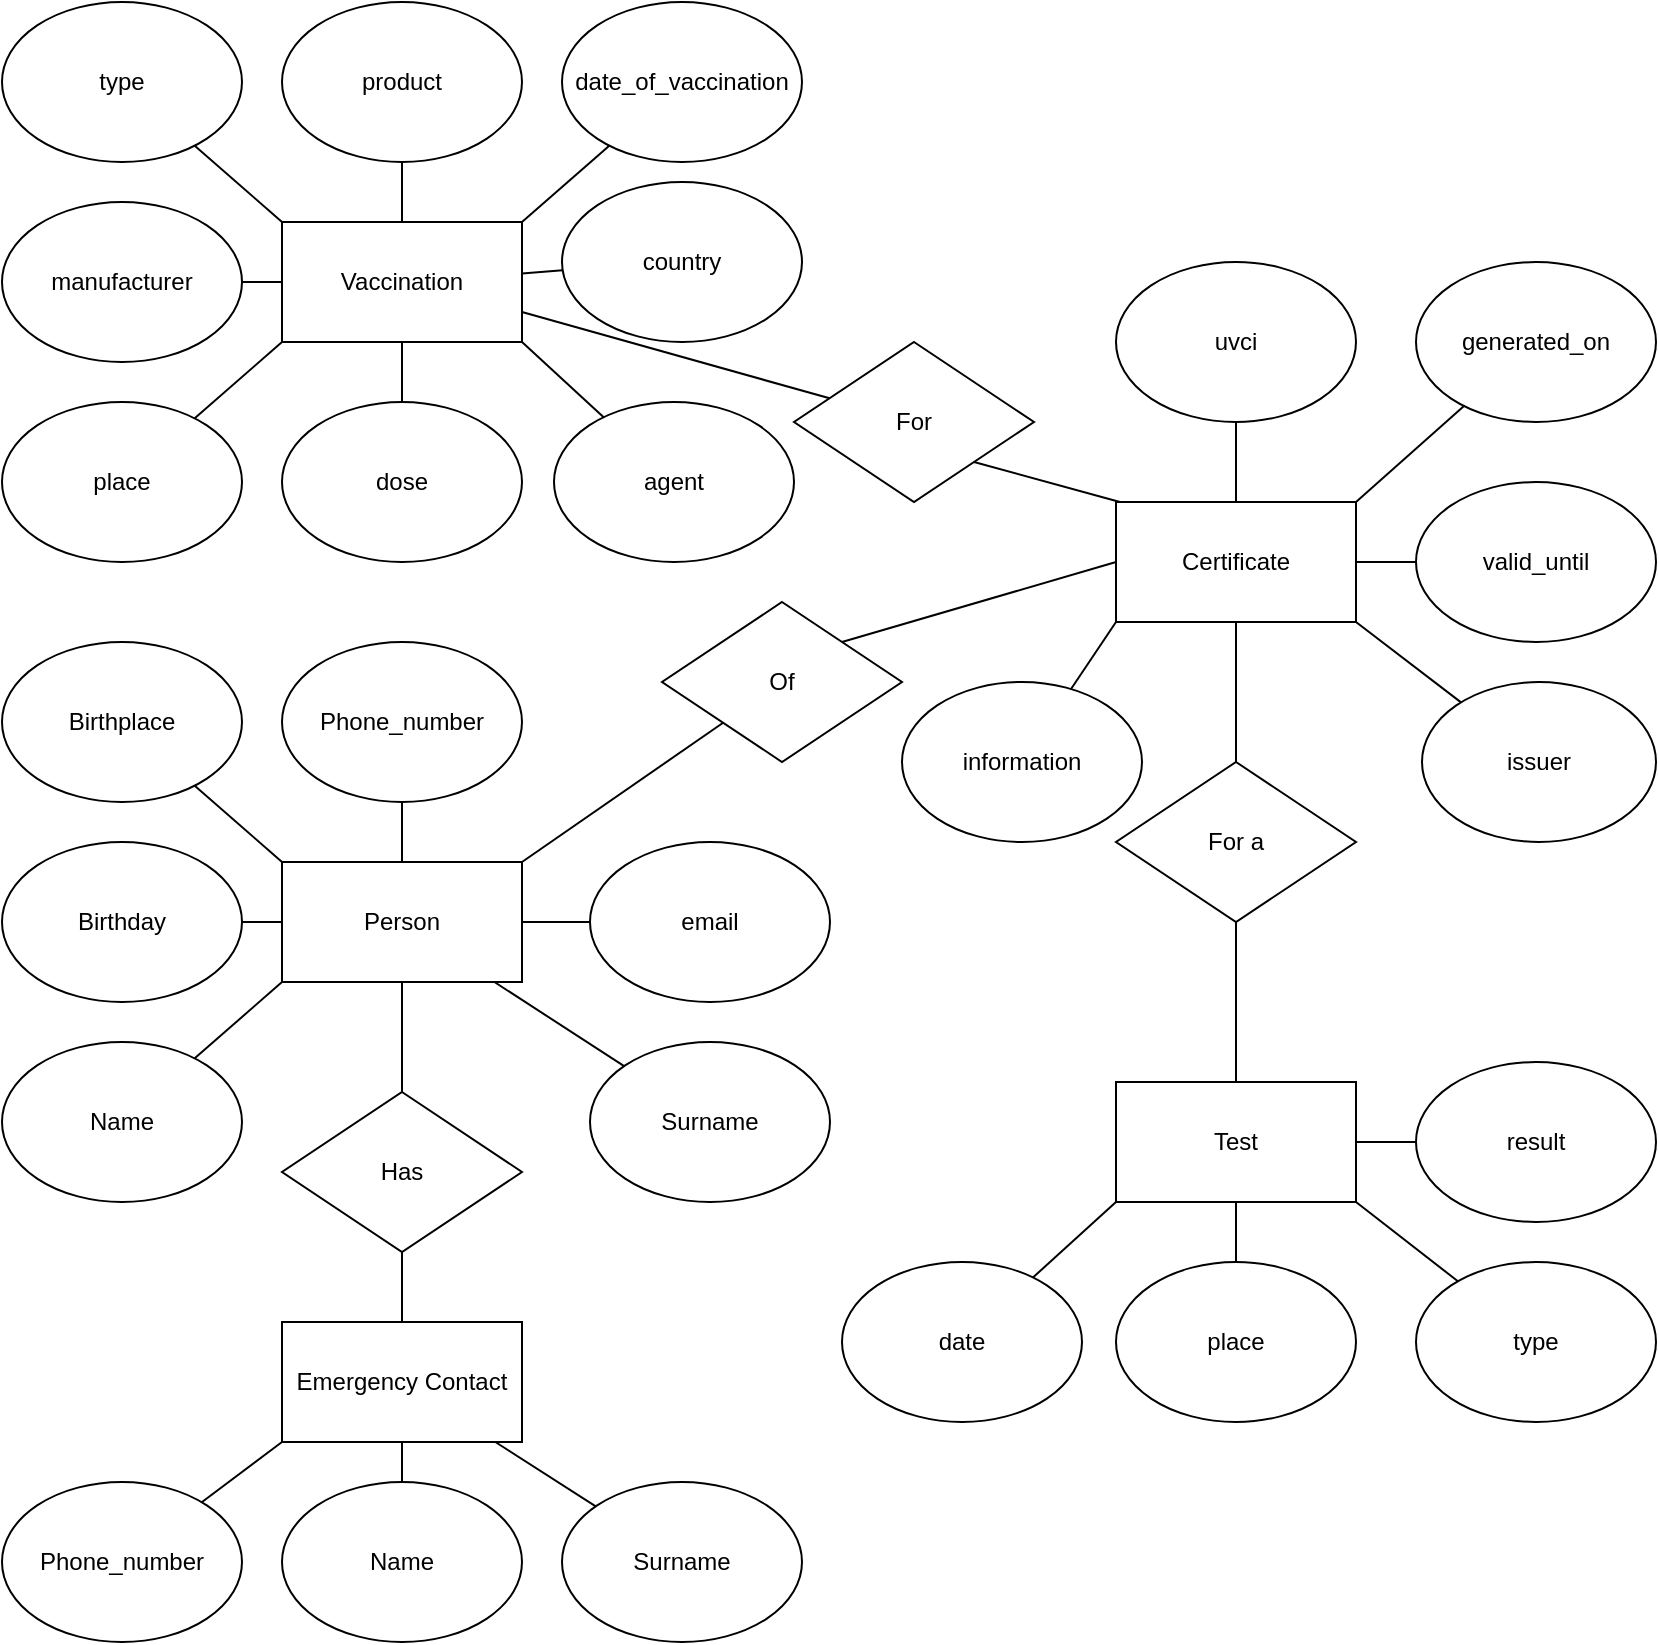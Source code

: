 <mxfile>
    <diagram id="7V-a2IfcfSSXJ5Z-wV9g" name="Pagina-1">
        <mxGraphModel dx="292" dy="558" grid="1" gridSize="10" guides="1" tooltips="1" connect="1" arrows="1" fold="1" page="1" pageScale="1" pageWidth="827" pageHeight="1169" math="0" shadow="0">
            <root>
                <mxCell id="0"/>
                <mxCell id="1" parent="0"/>
                <mxCell id="2" value="Certificate" style="rounded=0;whiteSpace=wrap;html=1;" parent="1" vertex="1">
                    <mxGeometry x="557" y="250" width="120" height="60" as="geometry"/>
                </mxCell>
                <mxCell id="4" value="" style="edgeStyle=none;html=1;endArrow=none;endFill=0;" parent="1" source="3" target="2" edge="1">
                    <mxGeometry relative="1" as="geometry"/>
                </mxCell>
                <mxCell id="3" value="uvci" style="ellipse;whiteSpace=wrap;html=1;" parent="1" vertex="1">
                    <mxGeometry x="557" y="130" width="120" height="80" as="geometry"/>
                </mxCell>
                <mxCell id="7" value="product" style="ellipse;whiteSpace=wrap;html=1;" parent="1" vertex="1">
                    <mxGeometry x="140" width="120" height="80" as="geometry"/>
                </mxCell>
                <mxCell id="11" value="" style="edgeStyle=none;html=1;endArrow=none;endFill=0;" parent="1" source="9" target="7" edge="1">
                    <mxGeometry relative="1" as="geometry"/>
                </mxCell>
                <mxCell id="36" value="" style="edgeStyle=none;html=1;endArrow=none;endFill=0;exitX=1;exitY=0.75;exitDx=0;exitDy=0;" parent="1" source="9" target="35" edge="1">
                    <mxGeometry relative="1" as="geometry"/>
                </mxCell>
                <mxCell id="9" value="&lt;span&gt;Vaccination&lt;/span&gt;" style="rounded=0;whiteSpace=wrap;html=1;" parent="1" vertex="1">
                    <mxGeometry x="140" y="110" width="120" height="60" as="geometry"/>
                </mxCell>
                <mxCell id="14" value="" style="edgeStyle=none;html=1;endArrow=none;endFill=0;entryX=0;entryY=0.5;entryDx=0;entryDy=0;" parent="1" source="13" target="9" edge="1">
                    <mxGeometry relative="1" as="geometry"/>
                </mxCell>
                <mxCell id="13" value="manufacturer" style="ellipse;whiteSpace=wrap;html=1;" parent="1" vertex="1">
                    <mxGeometry y="100" width="120" height="80" as="geometry"/>
                </mxCell>
                <mxCell id="34" value="" style="edgeStyle=none;html=1;endArrow=none;endFill=0;entryX=0;entryY=0.5;entryDx=0;entryDy=0;exitX=1;exitY=0;exitDx=0;exitDy=0;" parent="1" source="39" target="2" edge="1">
                    <mxGeometry relative="1" as="geometry">
                        <mxPoint x="501" y="360" as="sourcePoint"/>
                    </mxGeometry>
                </mxCell>
                <mxCell id="40" value="" style="edgeStyle=none;html=1;endArrow=none;endFill=0;exitX=1;exitY=0;exitDx=0;exitDy=0;" parent="1" source="15" target="39" edge="1">
                    <mxGeometry relative="1" as="geometry"/>
                </mxCell>
                <mxCell id="15" value="Person" style="rounded=0;whiteSpace=wrap;html=1;" parent="1" vertex="1">
                    <mxGeometry x="140" y="430" width="120" height="60" as="geometry"/>
                </mxCell>
                <mxCell id="23" value="" style="edgeStyle=none;html=1;endArrow=none;endFill=0;entryX=0;entryY=1;entryDx=0;entryDy=0;" parent="1" source="16" target="15" edge="1">
                    <mxGeometry relative="1" as="geometry"/>
                </mxCell>
                <mxCell id="16" value="Name&lt;span style=&quot;color: rgba(0 , 0 , 0 , 0) ; font-family: monospace ; font-size: 0px&quot;&gt;%3CmxGraphModel%3E%3Croot%3E%3CmxCell%20id%3D%220%22%2F%3E%3CmxCell%20id%3D%221%22%20parent%3D%220%22%2F%3E%3CmxCell%20id%3D%222%22%20value%3D%22Vaccine%20medicinal%20product%22%20style%3D%22ellipse%3BwhiteSpace%3Dwrap%3Bhtml%3D1%3B%22%20vertex%3D%221%22%20parent%3D%221%22%3E%3CmxGeometry%20x%3D%22480%22%20y%3D%22310%22%20width%3D%22120%22%20height%3D%2280%22%20as%3D%22geometry%22%2F%3E%3C%2FmxCell%3E%3C%2Froot%3E%3C%2FmxGraphModel%3E&lt;/span&gt;" style="ellipse;whiteSpace=wrap;html=1;" parent="1" vertex="1">
                    <mxGeometry y="520" width="120" height="80" as="geometry"/>
                </mxCell>
                <mxCell id="22" value="" style="edgeStyle=none;html=1;endArrow=none;endFill=0;" parent="1" source="17" target="15" edge="1">
                    <mxGeometry relative="1" as="geometry"/>
                </mxCell>
                <mxCell id="17" value="Surname" style="ellipse;whiteSpace=wrap;html=1;" parent="1" vertex="1">
                    <mxGeometry x="294" y="520" width="120" height="80" as="geometry"/>
                </mxCell>
                <mxCell id="21" value="" style="edgeStyle=none;html=1;endArrow=none;endFill=0;entryX=0;entryY=0.5;entryDx=0;entryDy=0;" parent="1" source="18" target="15" edge="1">
                    <mxGeometry relative="1" as="geometry"/>
                </mxCell>
                <mxCell id="18" value="Birthday" style="ellipse;whiteSpace=wrap;html=1;" parent="1" vertex="1">
                    <mxGeometry y="420" width="120" height="80" as="geometry"/>
                </mxCell>
                <mxCell id="26" value="" style="edgeStyle=none;html=1;endArrow=none;endFill=0;" parent="1" source="19" target="2" edge="1">
                    <mxGeometry relative="1" as="geometry"/>
                </mxCell>
                <mxCell id="19" value="valid_until" style="ellipse;whiteSpace=wrap;html=1;" parent="1" vertex="1">
                    <mxGeometry x="707" y="240" width="120" height="80" as="geometry"/>
                </mxCell>
                <mxCell id="25" value="" style="edgeStyle=none;html=1;endArrow=none;endFill=0;entryX=0;entryY=0;entryDx=0;entryDy=0;" parent="1" source="24" target="9" edge="1">
                    <mxGeometry relative="1" as="geometry"/>
                </mxCell>
                <mxCell id="24" value="type" style="ellipse;whiteSpace=wrap;html=1;" parent="1" vertex="1">
                    <mxGeometry width="120" height="80" as="geometry"/>
                </mxCell>
                <mxCell id="28" value="" style="edgeStyle=none;html=1;endArrow=none;endFill=0;entryX=1;entryY=0;entryDx=0;entryDy=0;" parent="1" source="27" target="2" edge="1">
                    <mxGeometry relative="1" as="geometry"/>
                </mxCell>
                <mxCell id="27" value="generated_on" style="ellipse;whiteSpace=wrap;html=1;" parent="1" vertex="1">
                    <mxGeometry x="707" y="130" width="120" height="80" as="geometry"/>
                </mxCell>
                <mxCell id="30" value="" style="edgeStyle=none;html=1;endArrow=none;endFill=0;entryX=1;entryY=1;entryDx=0;entryDy=0;" parent="1" source="29" target="2" edge="1">
                    <mxGeometry relative="1" as="geometry"/>
                </mxCell>
                <mxCell id="29" value="issuer" style="ellipse;whiteSpace=wrap;html=1;" parent="1" vertex="1">
                    <mxGeometry x="710" y="340" width="117" height="80" as="geometry"/>
                </mxCell>
                <mxCell id="37" value="" style="edgeStyle=none;html=1;endArrow=none;endFill=0;exitX=1;exitY=1;exitDx=0;exitDy=0;" parent="1" source="35" edge="1">
                    <mxGeometry relative="1" as="geometry">
                        <mxPoint x="559" y="250" as="targetPoint"/>
                        <mxPoint x="506.676" y="226.216" as="sourcePoint"/>
                    </mxGeometry>
                </mxCell>
                <mxCell id="35" value="For" style="rhombus;whiteSpace=wrap;html=1;" parent="1" vertex="1">
                    <mxGeometry x="396" y="170" width="120" height="80" as="geometry"/>
                </mxCell>
                <mxCell id="39" value="Of" style="rhombus;whiteSpace=wrap;html=1;" parent="1" vertex="1">
                    <mxGeometry x="330" y="300" width="120" height="80" as="geometry"/>
                </mxCell>
                <mxCell id="46" value="" style="edgeStyle=none;html=1;endArrow=none;endFill=0;" parent="1" source="41" target="42" edge="1">
                    <mxGeometry relative="1" as="geometry"/>
                </mxCell>
                <mxCell id="41" value="place" style="ellipse;whiteSpace=wrap;html=1;" parent="1" vertex="1">
                    <mxGeometry x="557" y="630" width="120" height="80" as="geometry"/>
                </mxCell>
                <mxCell id="45" value="" style="edgeStyle=none;html=1;endArrow=none;endFill=0;" parent="1" source="42" target="43" edge="1">
                    <mxGeometry relative="1" as="geometry"/>
                </mxCell>
                <mxCell id="52" value="" style="edgeStyle=none;html=1;endArrow=none;endFill=0;" parent="1" source="42" target="51" edge="1">
                    <mxGeometry relative="1" as="geometry"/>
                </mxCell>
                <mxCell id="42" value="Test" style="rounded=0;whiteSpace=wrap;html=1;" parent="1" vertex="1">
                    <mxGeometry x="557" y="540" width="120" height="60" as="geometry"/>
                </mxCell>
                <mxCell id="44" value="" style="edgeStyle=none;html=1;endArrow=none;endFill=0;" parent="1" source="43" target="2" edge="1">
                    <mxGeometry relative="1" as="geometry"/>
                </mxCell>
                <mxCell id="43" value="For a" style="rhombus;whiteSpace=wrap;html=1;" parent="1" vertex="1">
                    <mxGeometry x="557" y="380" width="120" height="80" as="geometry"/>
                </mxCell>
                <mxCell id="48" value="" style="edgeStyle=none;html=1;endArrow=none;endFill=0;entryX=0;entryY=1;entryDx=0;entryDy=0;" parent="1" source="47" target="42" edge="1">
                    <mxGeometry relative="1" as="geometry"/>
                </mxCell>
                <mxCell id="47" value="date" style="ellipse;whiteSpace=wrap;html=1;" parent="1" vertex="1">
                    <mxGeometry x="420" y="630" width="120" height="80" as="geometry"/>
                </mxCell>
                <mxCell id="51" value="result" style="ellipse;whiteSpace=wrap;html=1;" parent="1" vertex="1">
                    <mxGeometry x="707" y="530" width="120" height="80" as="geometry"/>
                </mxCell>
                <mxCell id="54" value="" style="edgeStyle=none;html=1;endArrow=none;endFill=0;entryX=1;entryY=1;entryDx=0;entryDy=0;" parent="1" source="53" target="42" edge="1">
                    <mxGeometry relative="1" as="geometry"/>
                </mxCell>
                <mxCell id="53" value="type" style="ellipse;whiteSpace=wrap;html=1;" parent="1" vertex="1">
                    <mxGeometry x="707" y="630" width="120" height="80" as="geometry"/>
                </mxCell>
                <mxCell id="56" value="" style="edgeStyle=none;html=1;entryX=0;entryY=0;entryDx=0;entryDy=0;endArrow=none;endFill=0;" parent="1" source="55" target="15" edge="1">
                    <mxGeometry relative="1" as="geometry"/>
                </mxCell>
                <mxCell id="55" value="Birthplace" style="ellipse;whiteSpace=wrap;html=1;" parent="1" vertex="1">
                    <mxGeometry y="320" width="120" height="80" as="geometry"/>
                </mxCell>
                <mxCell id="58" value="" style="edgeStyle=none;html=1;endArrow=none;endFill=0;" parent="1" source="57" target="15" edge="1">
                    <mxGeometry relative="1" as="geometry"/>
                </mxCell>
                <mxCell id="57" value="Phone_number" style="ellipse;whiteSpace=wrap;html=1;" parent="1" vertex="1">
                    <mxGeometry x="140" y="320" width="120" height="80" as="geometry"/>
                </mxCell>
                <mxCell id="60" value="" style="edgeStyle=none;html=1;endArrow=none;endFill=0;" parent="1" source="59" target="15" edge="1">
                    <mxGeometry relative="1" as="geometry"/>
                </mxCell>
                <mxCell id="59" value="email&lt;span style=&quot;color: rgba(0 , 0 , 0 , 0) ; font-family: monospace ; font-size: 0px&quot;&gt;%3CmxGraphModel%3E%3Croot%3E%3CmxCell%20id%3D%220%22%2F%3E%3CmxCell%20id%3D%221%22%20parent%3D%220%22%2F%3E%3CmxCell%20id%3D%222%22%20value%3D%22Phone_number%22%20style%3D%22ellipse%3BwhiteSpace%3Dwrap%3Bhtml%3D1%3B%22%20vertex%3D%221%22%20parent%3D%221%22%3E%3CmxGeometry%20x%3D%22140%22%20y%3D%22300%22%20width%3D%22120%22%20height%3D%2280%22%20as%3D%22geometry%22%2F%3E%3C%2FmxCell%3E%3C%2Froot%3E%3C%2FmxGraphModel%3E&lt;/span&gt;&lt;span style=&quot;color: rgba(0 , 0 , 0 , 0) ; font-family: monospace ; font-size: 0px&quot;&gt;%3CmxGraphModel%3E%3Croot%3E%3CmxCell%20id%3D%220%22%2F%3E%3CmxCell%20id%3D%221%22%20parent%3D%220%22%2F%3E%3CmxCell%20id%3D%222%22%20value%3D%22Phone_number%22%20style%3D%22ellipse%3BwhiteSpace%3Dwrap%3Bhtml%3D1%3B%22%20vertex%3D%221%22%20parent%3D%221%22%3E%3CmxGeometry%20x%3D%22140%22%20y%3D%22300%22%20width%3D%22120%22%20height%3D%2280%22%20as%3D%22geometry%22%2F%3E%3C%2FmxCell%3E%3C%2Froot%3E%3C%2FmxGraphModel%3E&lt;/span&gt;" style="ellipse;whiteSpace=wrap;html=1;" parent="1" vertex="1">
                    <mxGeometry x="294" y="420" width="120" height="80" as="geometry"/>
                </mxCell>
                <mxCell id="63" value="" style="edgeStyle=none;html=1;endArrow=none;endFill=0;exitX=0.5;exitY=0;exitDx=0;exitDy=0;" parent="1" source="67" target="15" edge="1">
                    <mxGeometry relative="1" as="geometry">
                        <mxPoint x="406" y="495" as="targetPoint"/>
                    </mxGeometry>
                </mxCell>
                <mxCell id="64" value="" style="edgeStyle=none;html=1;endArrow=none;endFill=0;exitX=0.5;exitY=0;exitDx=0;exitDy=0;" parent="1" source="65" target="67" edge="1">
                    <mxGeometry relative="1" as="geometry">
                        <mxPoint x="200" y="650" as="sourcePoint"/>
                    </mxGeometry>
                </mxCell>
                <mxCell id="65" value="Emergency Contact" style="rounded=0;whiteSpace=wrap;html=1;" parent="1" vertex="1">
                    <mxGeometry x="140" y="660" width="120" height="60" as="geometry"/>
                </mxCell>
                <mxCell id="67" value="Has" style="rhombus;whiteSpace=wrap;html=1;" parent="1" vertex="1">
                    <mxGeometry x="140" y="545" width="120" height="80" as="geometry"/>
                </mxCell>
                <mxCell id="68" value="" style="edgeStyle=none;html=1;endArrow=none;endFill=0;entryX=0;entryY=1;entryDx=0;entryDy=0;" parent="1" source="69" target="65" edge="1">
                    <mxGeometry relative="1" as="geometry"/>
                </mxCell>
                <mxCell id="69" value="Phone_number" style="ellipse;whiteSpace=wrap;html=1;" parent="1" vertex="1">
                    <mxGeometry y="740" width="120" height="80" as="geometry"/>
                </mxCell>
                <mxCell id="73" value="" style="edgeStyle=none;html=1;endArrow=none;endFill=0;" parent="1" source="72" target="65" edge="1">
                    <mxGeometry relative="1" as="geometry"/>
                </mxCell>
                <mxCell id="72" value="Name&lt;span style=&quot;color: rgba(0 , 0 , 0 , 0) ; font-family: monospace ; font-size: 0px&quot;&gt;%3CmxGraphModel%3E%3Croot%3E%3CmxCell%20id%3D%220%22%2F%3E%3CmxCell%20id%3D%221%22%20parent%3D%220%22%2F%3E%3CmxCell%20id%3D%222%22%20value%3D%22Vaccine%20medicinal%20product%22%20style%3D%22ellipse%3BwhiteSpace%3Dwrap%3Bhtml%3D1%3B%22%20vertex%3D%221%22%20parent%3D%221%22%3E%3CmxGeometry%20x%3D%22480%22%20y%3D%22310%22%20width%3D%22120%22%20height%3D%2280%22%20as%3D%22geometry%22%2F%3E%3C%2FmxCell%3E%3C%2Froot%3E%3C%2FmxGraphModel%3E&lt;/span&gt;" style="ellipse;whiteSpace=wrap;html=1;" parent="1" vertex="1">
                    <mxGeometry x="140" y="740" width="120" height="80" as="geometry"/>
                </mxCell>
                <mxCell id="75" value="" style="edgeStyle=none;html=1;endArrow=none;endFill=0;" parent="1" source="74" target="65" edge="1">
                    <mxGeometry relative="1" as="geometry"/>
                </mxCell>
                <mxCell id="74" value="Surname" style="ellipse;whiteSpace=wrap;html=1;" parent="1" vertex="1">
                    <mxGeometry x="280" y="740" width="120" height="80" as="geometry"/>
                </mxCell>
                <mxCell id="77" value="" style="edgeStyle=none;html=1;endArrow=none;endFill=0;" parent="1" source="76" target="9" edge="1">
                    <mxGeometry relative="1" as="geometry"/>
                </mxCell>
                <mxCell id="76" value="dose" style="ellipse;whiteSpace=wrap;html=1;" parent="1" vertex="1">
                    <mxGeometry x="140" y="200" width="120" height="80" as="geometry"/>
                </mxCell>
                <mxCell id="79" value="" style="edgeStyle=none;html=1;endArrow=none;endFill=0;entryX=1;entryY=0;entryDx=0;entryDy=0;" parent="1" source="78" target="9" edge="1">
                    <mxGeometry relative="1" as="geometry"/>
                </mxCell>
                <mxCell id="78" value="date_of_vaccination" style="ellipse;whiteSpace=wrap;html=1;" parent="1" vertex="1">
                    <mxGeometry x="280" width="120" height="80" as="geometry"/>
                </mxCell>
                <mxCell id="81" value="" style="edgeStyle=none;html=1;endArrow=none;endFill=0;entryX=0;entryY=1;entryDx=0;entryDy=0;" parent="1" source="80" target="9" edge="1">
                    <mxGeometry relative="1" as="geometry"/>
                </mxCell>
                <mxCell id="80" value="place" style="ellipse;whiteSpace=wrap;html=1;" parent="1" vertex="1">
                    <mxGeometry y="200" width="120" height="80" as="geometry"/>
                </mxCell>
                <mxCell id="85" value="" style="edgeStyle=none;html=1;endArrow=none;endFill=0;" parent="1" source="82" target="9" edge="1">
                    <mxGeometry relative="1" as="geometry"/>
                </mxCell>
                <mxCell id="82" value="country" style="ellipse;whiteSpace=wrap;html=1;" parent="1" vertex="1">
                    <mxGeometry x="280" y="90" width="120" height="80" as="geometry"/>
                </mxCell>
                <mxCell id="84" value="" style="edgeStyle=none;html=1;endArrow=none;endFill=0;entryX=1;entryY=1;entryDx=0;entryDy=0;" parent="1" source="83" target="9" edge="1">
                    <mxGeometry relative="1" as="geometry"/>
                </mxCell>
                <mxCell id="83" value="agent" style="ellipse;whiteSpace=wrap;html=1;" parent="1" vertex="1">
                    <mxGeometry x="276" y="200" width="120" height="80" as="geometry"/>
                </mxCell>
                <mxCell id="87" value="" style="edgeStyle=none;html=1;endArrow=none;endFill=0;entryX=0;entryY=1;entryDx=0;entryDy=0;" parent="1" source="86" target="2" edge="1">
                    <mxGeometry relative="1" as="geometry"/>
                </mxCell>
                <mxCell id="86" value="information" style="ellipse;whiteSpace=wrap;html=1;" parent="1" vertex="1">
                    <mxGeometry x="450" y="340" width="120" height="80" as="geometry"/>
                </mxCell>
            </root>
        </mxGraphModel>
    </diagram>
</mxfile>